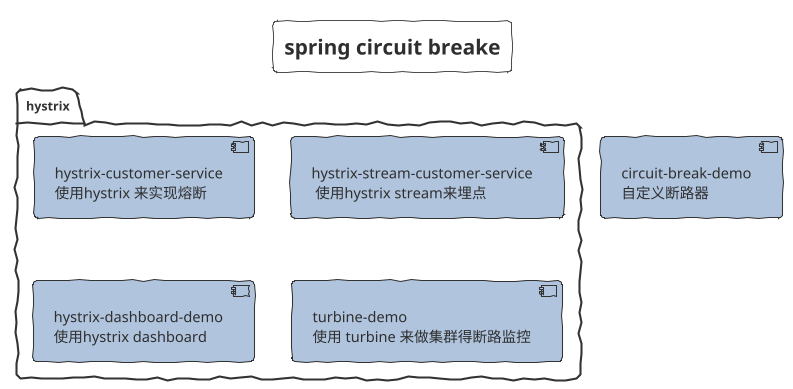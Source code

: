 @startuml SPRING_CIRCUIT_BREAKE
!theme sketchy-outline
title spring circuit breake
skinparam interface {
}
skinparam component {
   backgroundColor LightSteelBlue
   FontSize 14
   ArrowFontSize 14
   ArrowFontColor #777777
   ArrowColor #FF6655
}
 component cbd[
   circuit-break-demo
   自定义断路器 
   ]

package hystrix{
component hcs[
hystrix-customer-service
使用hystrix 来实现熔断
]
component hscs[
hystrix-stream-customer-service
 使用hystrix stream来埋点
]
component hdd[
hystrix-dashboard-demo
使用hystrix dashboard
]
component htb[
turbine-demo
使用 turbine 来做集群得断路监控
]

}

@enduml
